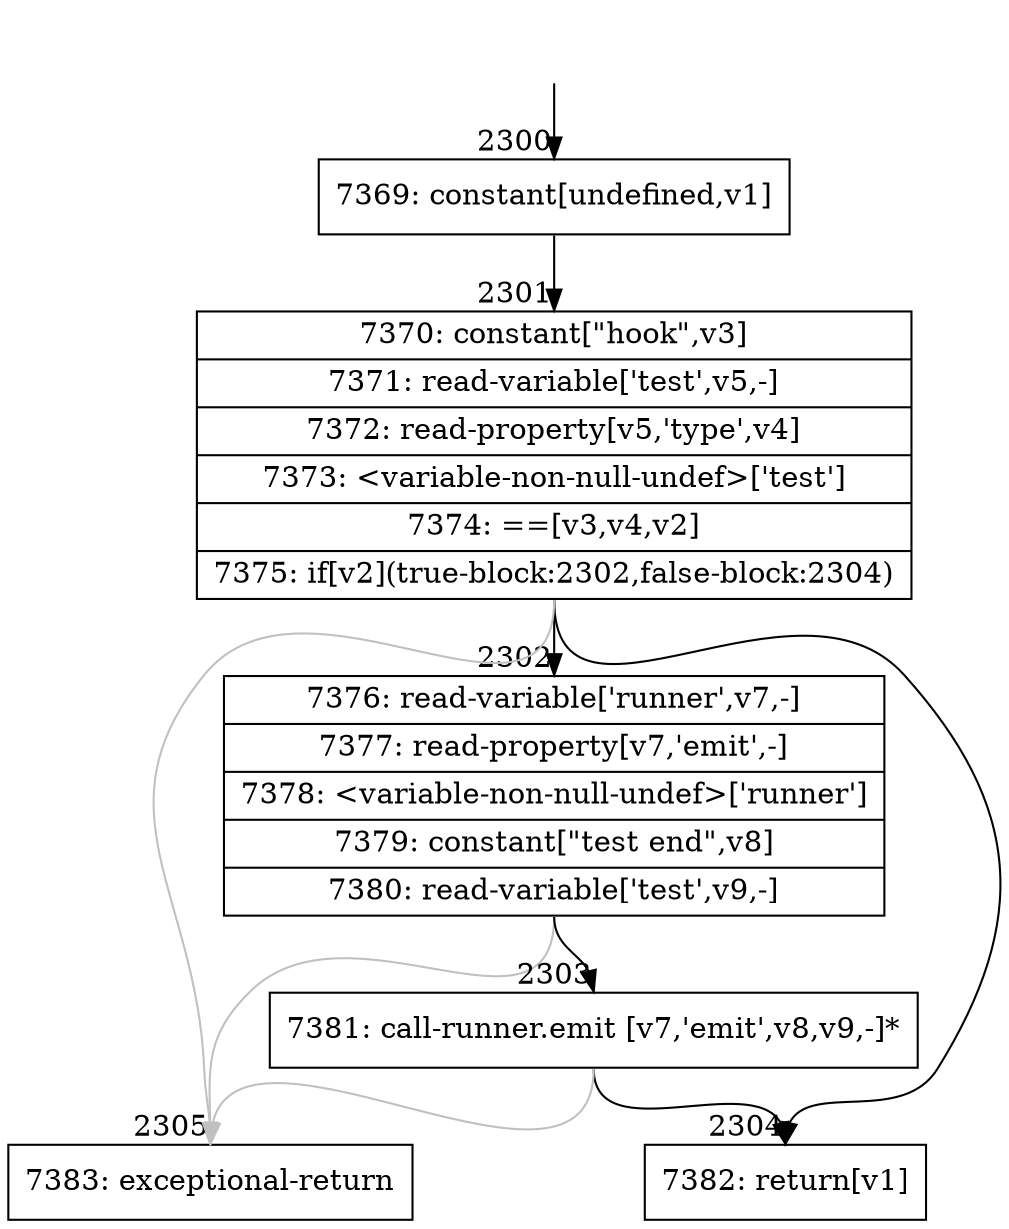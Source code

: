 digraph {
rankdir="TD"
BB_entry206[shape=none,label=""];
BB_entry206 -> BB2300 [tailport=s, headport=n, headlabel="    2300"]
BB2300 [shape=record label="{7369: constant[undefined,v1]}" ] 
BB2300 -> BB2301 [tailport=s, headport=n, headlabel="      2301"]
BB2301 [shape=record label="{7370: constant[\"hook\",v3]|7371: read-variable['test',v5,-]|7372: read-property[v5,'type',v4]|7373: \<variable-non-null-undef\>['test']|7374: ==[v3,v4,v2]|7375: if[v2](true-block:2302,false-block:2304)}" ] 
BB2301 -> BB2302 [tailport=s, headport=n, headlabel="      2302"]
BB2301 -> BB2304 [tailport=s, headport=n, headlabel="      2304"]
BB2301 -> BB2305 [tailport=s, headport=n, color=gray, headlabel="      2305"]
BB2302 [shape=record label="{7376: read-variable['runner',v7,-]|7377: read-property[v7,'emit',-]|7378: \<variable-non-null-undef\>['runner']|7379: constant[\"test end\",v8]|7380: read-variable['test',v9,-]}" ] 
BB2302 -> BB2303 [tailport=s, headport=n, headlabel="      2303"]
BB2302 -> BB2305 [tailport=s, headport=n, color=gray]
BB2303 [shape=record label="{7381: call-runner.emit [v7,'emit',v8,v9,-]*}" ] 
BB2303 -> BB2304 [tailport=s, headport=n]
BB2303 -> BB2305 [tailport=s, headport=n, color=gray]
BB2304 [shape=record label="{7382: return[v1]}" ] 
BB2305 [shape=record label="{7383: exceptional-return}" ] 
//#$~ 2764
}
